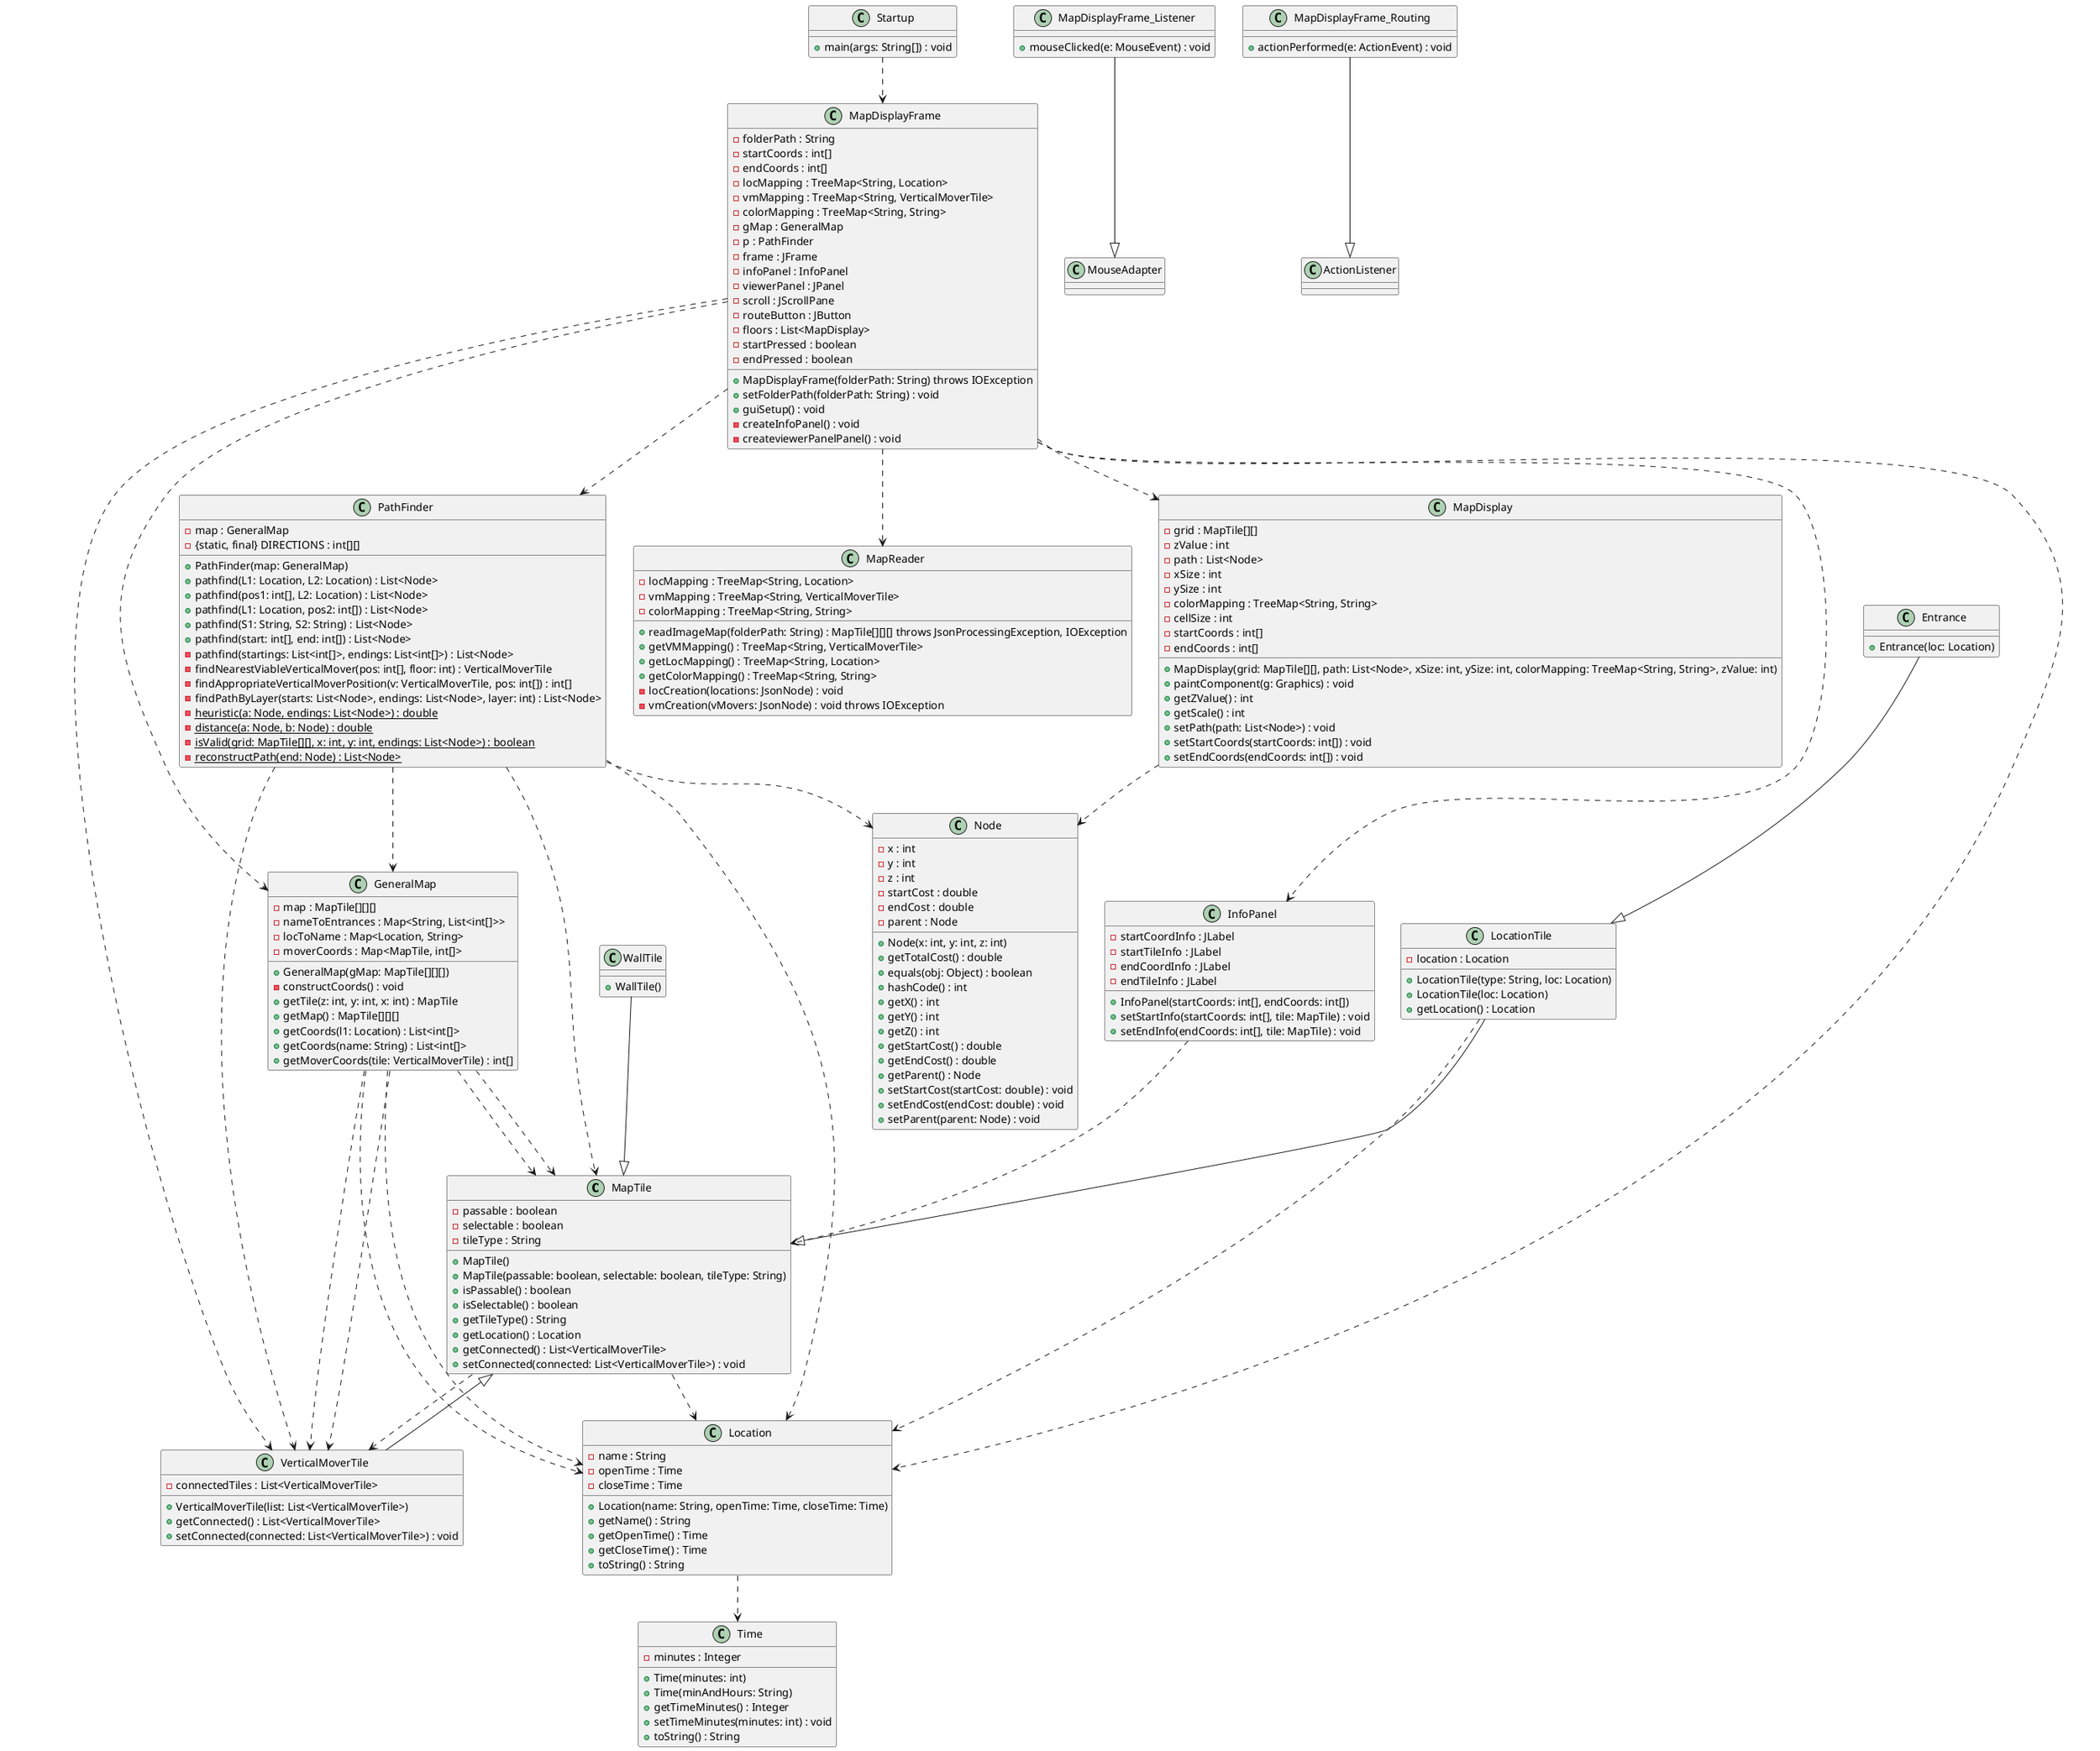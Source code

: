 @startuml Multi-Level Mapper

'====================================
' External / Library Classes (simplified)
'====================================

'====================================
' Domain / Application Classes
'====================================

'------------ MapTile ------------
class MapTile {
  - passable : boolean
  - selectable : boolean
  - tileType : String
  + MapTile()
  + MapTile(passable: boolean, selectable: boolean, tileType: String)
  + isPassable() : boolean
  + isSelectable() : boolean
  + getTileType() : String
  + getLocation() : Location
  + getConnected() : List<VerticalMoverTile>
  + setConnected(connected: List<VerticalMoverTile>) : void
}

'------------ Node ------------
class Node {
  - x : int
  - y : int
  - z : int
  - startCost : double
  - endCost : double
  - parent : Node
  + Node(x: int, y: int, z: int)
  + getTotalCost() : double
  + equals(obj: Object) : boolean
  + hashCode() : int
  + getX() : int
  + getY() : int
  + getZ() : int
  + getStartCost() : double
  + getEndCost() : double
  + getParent() : Node
  + setStartCost(startCost: double) : void
  + setEndCost(endCost: double) : void
  + setParent(parent: Node) : void
}

'------------ GeneralMap ------------
class GeneralMap {
  - map : MapTile[][][]
  - nameToEntrances : Map<String, List<int[]>>
  - locToName : Map<Location, String>
  - moverCoords : Map<MapTile, int[]>
  + GeneralMap(gMap: MapTile[][][])
  - constructCoords() : void
  + getTile(z: int, y: int, x: int) : MapTile
  + getMap() : MapTile[][][]
  + getCoords(l1: Location) : List<int[]>
  + getCoords(name: String) : List<int[]>
  + getMoverCoords(tile: VerticalMoverTile) : int[]
}
GeneralMap ..> MapTile
GeneralMap ..> Location
GeneralMap ..> VerticalMoverTile

'------------ MapReader ------------
class MapReader {
  - locMapping : TreeMap<String, Location>
  - vmMapping : TreeMap<String, VerticalMoverTile>
  - colorMapping : TreeMap<String, String>
  + readImageMap(folderPath: String) : MapTile[][][] throws JsonProcessingException, IOException
  + getVMMapping() : TreeMap<String, VerticalMoverTile>
  + getLocMapping() : TreeMap<String, Location>
  + getColorMapping() : TreeMap<String, String>
  - locCreation(locations: JsonNode) : void
  - vmCreation(vMovers: JsonNode) : void throws IOException
}

'------------ PathFinder ------------
class PathFinder {
  - map : GeneralMap
  - {static, final} DIRECTIONS : int[][]
  + PathFinder(map: GeneralMap)
  + pathfind(L1: Location, L2: Location) : List<Node>
  + pathfind(pos1: int[], L2: Location) : List<Node>
  + pathfind(L1: Location, pos2: int[]) : List<Node>
  + pathfind(S1: String, S2: String) : List<Node>
  + pathfind(start: int[], end: int[]) : List<Node>
  - pathfind(startings: List<int[]>, endings: List<int[]>) : List<Node>
  - findNearestViableVerticalMover(pos: int[], floor: int) : VerticalMoverTile
  - findAppropriateVerticalMoverPosition(v: VerticalMoverTile, pos: int[]) : int[]
  - findPathByLayer(starts: List<Node>, endings: List<Node>, layer: int) : List<Node>
  - {static} heuristic(a: Node, endings: List<Node>) : double
  - {static} distance(a: Node, b: Node) : double
  - {static} isValid(grid: MapTile[][], x: int, y: int, endings: List<Node>) : boolean
  - {static} reconstructPath(end: Node) : List<Node>
}
PathFinder ..> GeneralMap
PathFinder ..> Node
PathFinder ..> MapTile
PathFinder ..> VerticalMoverTile
PathFinder ..> Location

'------------ Time ------------
class Time {
  - minutes : Integer
  + Time(minutes: int)
  + Time(minAndHours: String)
  + getTimeMinutes() : Integer
  + setTimeMinutes(minutes: int) : void
  + toString() : String
}

'------------ Location ------------
class Location {
  - name : String
  - openTime : Time
  - closeTime : Time
  + Location(name: String, openTime: Time, closeTime: Time)
  + getName() : String
  + getOpenTime() : Time
  + getCloseTime() : Time
  + toString() : String
}
Location ..> Time

'------------ LocationTile ------------
class LocationTile {
  - location : Location
  + LocationTile(type: String, loc: Location)
  + LocationTile(loc: Location)
  + getLocation() : Location
}
LocationTile --|> MapTile
LocationTile ..> Location

'------------ Entrance ------------
class Entrance {
  + Entrance(loc: Location)
}
Entrance --|> LocationTile

'------------ VerticalMoverTile ------------
class VerticalMoverTile {
  - connectedTiles : List<VerticalMoverTile>
  + VerticalMoverTile(list: List<VerticalMoverTile>)
  + getConnected() : List<VerticalMoverTile>
  + setConnected(connected: List<VerticalMoverTile>) : void
}
VerticalMoverTile --|> MapTile

'------------ WallTile ------------
class WallTile {
  + WallTile()
}
WallTile --|> MapTile

'------------ InfoPanel ------------
class InfoPanel {
  - startCoordInfo : JLabel
  - startTileInfo : JLabel
  - endCoordInfo : JLabel
  - endTileInfo : JLabel
  + InfoPanel(startCoords: int[], endCoords: int[])
  + setStartInfo(startCoords: int[], tile: MapTile) : void
  + setEndInfo(endCoords: int[], tile: MapTile) : void
}
InfoPanel ..> MapTile

'------------ MapDisplay ------------
class MapDisplay {
  - grid : MapTile[][]
  - zValue : int
  - path : List<Node>
  - xSize : int
  - ySize : int
  - colorMapping : TreeMap<String, String>
  - cellSize : int
  - startCoords : int[]
  - endCoords : int[]
  + MapDisplay(grid: MapTile[][], path: List<Node>, xSize: int, ySize: int, colorMapping: TreeMap<String, String>, zValue: int)
  + paintComponent(g: Graphics) : void
  + getZValue() : int
  + getScale() : int
  + setPath(path: List<Node>) : void
  + setStartCoords(startCoords: int[]) : void
  + setEndCoords(endCoords: int[]) : void
}
MapDisplay ..> Node

'------------ MapDisplayFrame ------------
class MapDisplayFrame {
  - folderPath : String
  - startCoords : int[]
  - endCoords : int[]
  - locMapping : TreeMap<String, Location>
  - vmMapping : TreeMap<String, VerticalMoverTile>
  - colorMapping : TreeMap<String, String>
  - gMap : GeneralMap
  - p : PathFinder
  - frame : JFrame
  - infoPanel : InfoPanel
  - viewerPanel : JPanel
  - scroll : JScrollPane
  - routeButton : JButton
  - floors : List<MapDisplay>
  - startPressed : boolean
  - endPressed : boolean
  + MapDisplayFrame(folderPath: String) throws IOException
  + setFolderPath(folderPath: String) : void
  + guiSetup() : void
  - createInfoPanel() : void
  - createviewerPanelPanel() : void
}
MapDisplayFrame ..> MapReader
MapDisplayFrame ..> Location
MapDisplayFrame ..> VerticalMoverTile
MapDisplayFrame ..> GeneralMap
MapDisplayFrame ..> PathFinder
MapDisplayFrame ..> MapDisplay
MapDisplayFrame ..> InfoPanel

'------------ Inner Classes of MapDisplayFrame ------------
class MapDisplayFrame_Listener {
  + mouseClicked(e: MouseEvent) : void
}
MapDisplayFrame_Listener --|> MouseAdapter

class MapDisplayFrame_Routing {
  + actionPerformed(e: ActionEvent) : void
}
MapDisplayFrame_Routing --|> ActionListener

'------------ Startup ------------
class Startup {
  + main(args: String[]) : void
}
Startup ..> MapDisplayFrame

'====================================
' Associations / Dependencies
'====================================
MapTile ..> Location
MapTile ..> VerticalMoverTile 
GeneralMap ..> MapTile
GeneralMap ..> Location
GeneralMap ..> VerticalMoverTile

@enduml
